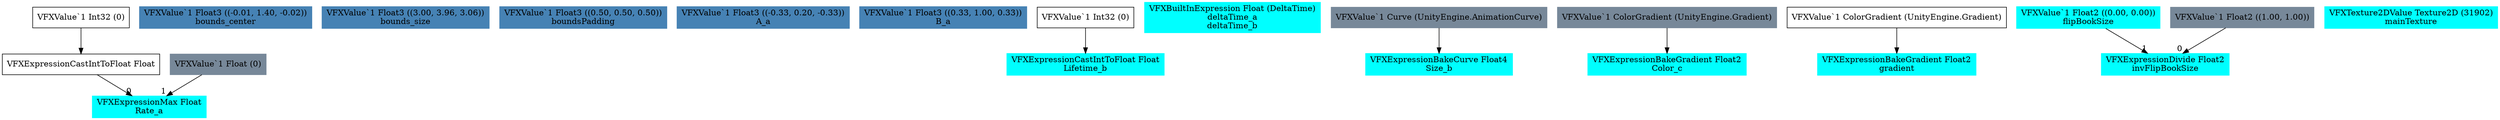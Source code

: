 digraph G {
node0 [shape="box" color="cyan" style="filled" label="VFXExpressionMax Float
Rate_a"]
node1 [shape="box" label="VFXExpressionCastIntToFloat Float"]
node2 [shape="box" label="VFXValue`1 Int32 (0)"]
node3 [shape="box" color="lightslategray" style="filled" label="VFXValue`1 Float (0)"]
node4 [shape="box" color="steelblue" style="filled" label="VFXValue`1 Float3 ((-0.01, 1.40, -0.02))
bounds_center"]
node5 [shape="box" color="steelblue" style="filled" label="VFXValue`1 Float3 ((3.00, 3.96, 3.06))
bounds_size"]
node6 [shape="box" color="steelblue" style="filled" label="VFXValue`1 Float3 ((0.50, 0.50, 0.50))
boundsPadding"]
node7 [shape="box" color="steelblue" style="filled" label="VFXValue`1 Float3 ((-0.33, 0.20, -0.33))
A_a"]
node8 [shape="box" color="steelblue" style="filled" label="VFXValue`1 Float3 ((0.33, 1.00, 0.33))
B_a"]
node9 [shape="box" color="cyan" style="filled" label="VFXExpressionCastIntToFloat Float
Lifetime_b"]
node10 [shape="box" label="VFXValue`1 Int32 (0)"]
node11 [shape="box" color="cyan" style="filled" label="VFXBuiltInExpression Float (DeltaTime)
deltaTime_a
deltaTime_b"]
node12 [shape="box" color="cyan" style="filled" label="VFXExpressionBakeCurve Float4
Size_b"]
node13 [shape="box" color="lightslategray" style="filled" label="VFXValue`1 Curve (UnityEngine.AnimationCurve)"]
node14 [shape="box" color="cyan" style="filled" label="VFXExpressionBakeGradient Float2
Color_c"]
node15 [shape="box" color="lightslategray" style="filled" label="VFXValue`1 ColorGradient (UnityEngine.Gradient)"]
node16 [shape="box" color="cyan" style="filled" label="VFXExpressionBakeGradient Float2
gradient"]
node17 [shape="box" label="VFXValue`1 ColorGradient (UnityEngine.Gradient)"]
node18 [shape="box" color="cyan" style="filled" label="VFXValue`1 Float2 ((0.00, 0.00))
flipBookSize"]
node19 [shape="box" color="cyan" style="filled" label="VFXExpressionDivide Float2
invFlipBookSize"]
node20 [shape="box" color="lightslategray" style="filled" label="VFXValue`1 Float2 ((1.00, 1.00))"]
node21 [shape="box" color="cyan" style="filled" label="VFXTexture2DValue Texture2D (31902)
mainTexture"]
node1 -> node0 [headlabel="0"]
node3 -> node0 [headlabel="1"]
node2 -> node1 
node10 -> node9 
node13 -> node12 
node15 -> node14 
node17 -> node16 
node20 -> node19 [headlabel="0"]
node18 -> node19 [headlabel="1"]
}
